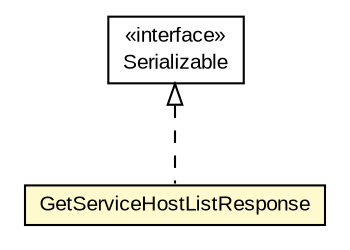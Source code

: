 #!/usr/local/bin/dot
#
# Class diagram 
# Generated by UMLGraph version R5_6-24-gf6e263 (http://www.umlgraph.org/)
#

digraph G {
	edge [fontname="arial",fontsize=10,labelfontname="arial",labelfontsize=10];
	node [fontname="arial",fontsize=10,shape=plaintext];
	nodesep=0.25;
	ranksep=0.5;
	// org.miloss.fgsms.services.interfaces.dataaccessservice.GetServiceHostListResponse
	c241256 [label=<<table title="org.miloss.fgsms.services.interfaces.dataaccessservice.GetServiceHostListResponse" border="0" cellborder="1" cellspacing="0" cellpadding="2" port="p" bgcolor="lemonChiffon" href="./GetServiceHostListResponse.html">
		<tr><td><table border="0" cellspacing="0" cellpadding="1">
<tr><td align="center" balign="center"> GetServiceHostListResponse </td></tr>
		</table></td></tr>
		</table>>, URL="./GetServiceHostListResponse.html", fontname="arial", fontcolor="black", fontsize=10.0];
	//org.miloss.fgsms.services.interfaces.dataaccessservice.GetServiceHostListResponse implements java.io.Serializable
	c241804:p -> c241256:p [dir=back,arrowtail=empty,style=dashed];
	// java.io.Serializable
	c241804 [label=<<table title="java.io.Serializable" border="0" cellborder="1" cellspacing="0" cellpadding="2" port="p" href="http://java.sun.com/j2se/1.4.2/docs/api/java/io/Serializable.html">
		<tr><td><table border="0" cellspacing="0" cellpadding="1">
<tr><td align="center" balign="center"> &#171;interface&#187; </td></tr>
<tr><td align="center" balign="center"> Serializable </td></tr>
		</table></td></tr>
		</table>>, URL="http://java.sun.com/j2se/1.4.2/docs/api/java/io/Serializable.html", fontname="arial", fontcolor="black", fontsize=10.0];
}

